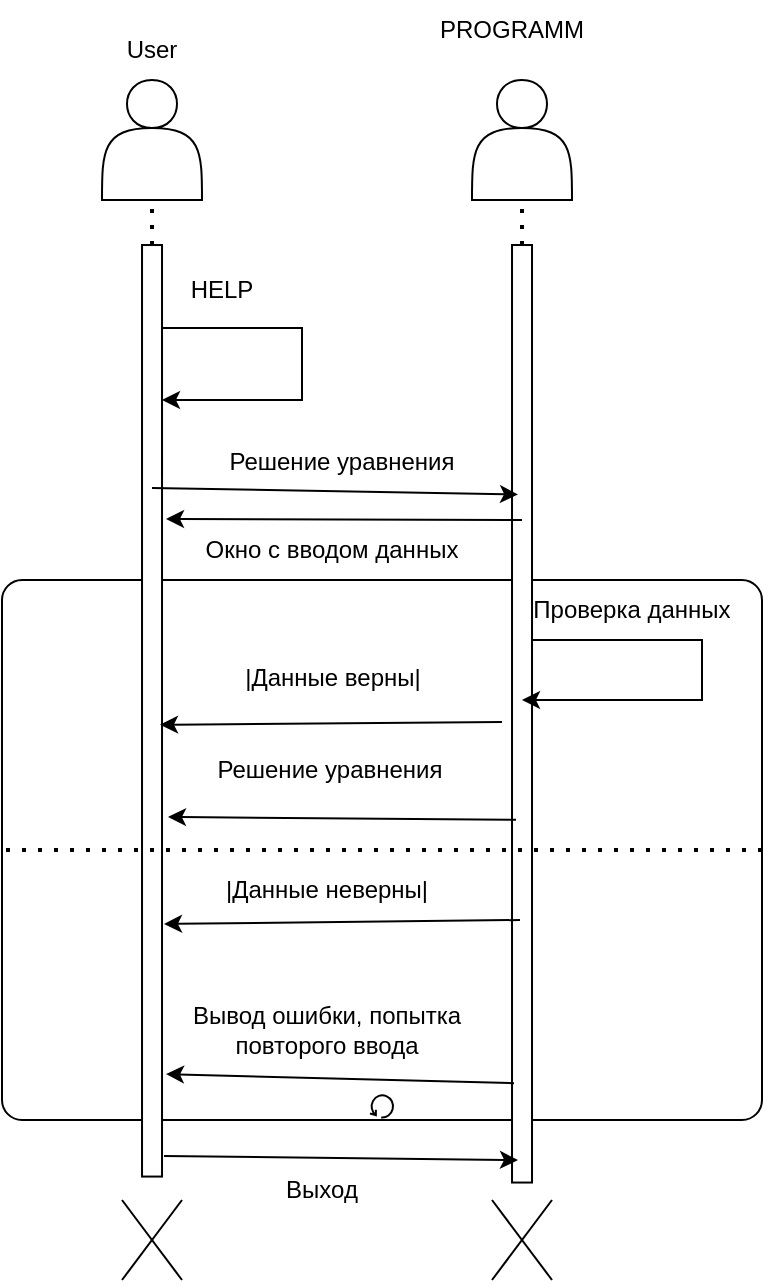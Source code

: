 <mxfile version="24.5.1" type="device">
  <diagram id="R2lEEEUBdFMjLlhIrx00" name="Page-1">
    <mxGraphModel dx="1434" dy="756" grid="1" gridSize="10" guides="1" tooltips="1" connect="1" arrows="1" fold="1" page="1" pageScale="1" pageWidth="850" pageHeight="1100" math="0" shadow="0" extFonts="Permanent Marker^https://fonts.googleapis.com/css?family=Permanent+Marker">
      <root>
        <mxCell id="0" />
        <mxCell id="1" parent="0" />
        <mxCell id="vaIkxIb_hiFEB-Fg-ET5-41" value="" style="points=[[0.25,0,0],[0.5,0,0],[0.75,0,0],[1,0.25,0],[1,0.5,0],[1,0.75,0],[0.75,1,0],[0.5,1,0],[0.25,1,0],[0,0.75,0],[0,0.5,0],[0,0.25,0]];shape=mxgraph.bpmn.task;whiteSpace=wrap;rectStyle=rounded;size=10;html=1;container=1;expand=0;collapsible=0;taskMarker=abstract;isLoopStandard=1;" vertex="1" parent="1">
          <mxGeometry x="170" y="370" width="380" height="270" as="geometry" />
        </mxCell>
        <mxCell id="vaIkxIb_hiFEB-Fg-ET5-32" value="Проверка данных" style="text;html=1;align=center;verticalAlign=middle;whiteSpace=wrap;rounded=0;" vertex="1" parent="vaIkxIb_hiFEB-Fg-ET5-41">
          <mxGeometry x="260" width="110" height="30" as="geometry" />
        </mxCell>
        <mxCell id="vaIkxIb_hiFEB-Fg-ET5-1" value="" style="shape=actor;whiteSpace=wrap;html=1;" vertex="1" parent="1">
          <mxGeometry x="220" y="120" width="50" height="60" as="geometry" />
        </mxCell>
        <mxCell id="vaIkxIb_hiFEB-Fg-ET5-2" value="User" style="text;html=1;align=center;verticalAlign=middle;whiteSpace=wrap;rounded=0;" vertex="1" parent="1">
          <mxGeometry x="215" y="90.0" width="60" height="30" as="geometry" />
        </mxCell>
        <mxCell id="vaIkxIb_hiFEB-Fg-ET5-3" value="" style="rounded=0;whiteSpace=wrap;html=1;rotation=-90;" vertex="1" parent="1">
          <mxGeometry x="12.13" y="430.4" width="465.77" height="10" as="geometry" />
        </mxCell>
        <mxCell id="vaIkxIb_hiFEB-Fg-ET5-12" value="HELP" style="text;html=1;align=center;verticalAlign=middle;whiteSpace=wrap;rounded=0;" vertex="1" parent="1">
          <mxGeometry x="250" y="210.0" width="60" height="30" as="geometry" />
        </mxCell>
        <mxCell id="vaIkxIb_hiFEB-Fg-ET5-13" value="" style="shape=actor;whiteSpace=wrap;html=1;" vertex="1" parent="1">
          <mxGeometry x="405" y="120" width="50" height="60" as="geometry" />
        </mxCell>
        <mxCell id="vaIkxIb_hiFEB-Fg-ET5-15" value="PROGRAMM" style="text;html=1;align=center;verticalAlign=middle;whiteSpace=wrap;rounded=0;" vertex="1" parent="1">
          <mxGeometry x="380" y="80" width="90" height="30" as="geometry" />
        </mxCell>
        <mxCell id="vaIkxIb_hiFEB-Fg-ET5-16" value="" style="endArrow=none;dashed=1;html=1;dashPattern=1 3;strokeWidth=2;rounded=0;exitX=1;exitY=0.5;exitDx=0;exitDy=0;entryX=0.5;entryY=1;entryDx=0;entryDy=0;" edge="1" parent="1" source="vaIkxIb_hiFEB-Fg-ET5-3" target="vaIkxIb_hiFEB-Fg-ET5-1">
          <mxGeometry width="50" height="50" relative="1" as="geometry">
            <mxPoint x="400" y="210" as="sourcePoint" />
            <mxPoint x="450" y="160" as="targetPoint" />
          </mxGeometry>
        </mxCell>
        <mxCell id="vaIkxIb_hiFEB-Fg-ET5-17" style="edgeStyle=orthogonalEdgeStyle;rounded=0;orthogonalLoop=1;jettySize=auto;html=1;exitX=0.75;exitY=1;exitDx=0;exitDy=0;" edge="1" parent="1" source="vaIkxIb_hiFEB-Fg-ET5-3">
          <mxGeometry relative="1" as="geometry">
            <mxPoint x="250" y="280" as="targetPoint" />
            <Array as="points">
              <mxPoint x="320" y="244" />
              <mxPoint x="320" y="280" />
              <mxPoint x="250" y="280" />
            </Array>
          </mxGeometry>
        </mxCell>
        <mxCell id="vaIkxIb_hiFEB-Fg-ET5-19" value="" style="rounded=0;whiteSpace=wrap;html=1;rotation=-90;" vertex="1" parent="1">
          <mxGeometry x="195.63" y="431.89" width="468.76" height="10" as="geometry" />
        </mxCell>
        <mxCell id="vaIkxIb_hiFEB-Fg-ET5-21" value="" style="endArrow=none;dashed=1;html=1;dashPattern=1 3;strokeWidth=2;rounded=0;entryX=0.5;entryY=1;entryDx=0;entryDy=0;exitX=1;exitY=0.5;exitDx=0;exitDy=0;" edge="1" parent="1" source="vaIkxIb_hiFEB-Fg-ET5-19" target="vaIkxIb_hiFEB-Fg-ET5-13">
          <mxGeometry width="50" height="50" relative="1" as="geometry">
            <mxPoint x="400" y="210" as="sourcePoint" />
            <mxPoint x="450" y="160" as="targetPoint" />
          </mxGeometry>
        </mxCell>
        <mxCell id="vaIkxIb_hiFEB-Fg-ET5-22" value="Решение уравнения" style="text;html=1;align=center;verticalAlign=middle;whiteSpace=wrap;rounded=0;" vertex="1" parent="1">
          <mxGeometry x="275" y="296.25" width="130" height="30" as="geometry" />
        </mxCell>
        <mxCell id="vaIkxIb_hiFEB-Fg-ET5-24" value="Окно с вводом данных" style="text;html=1;align=center;verticalAlign=middle;whiteSpace=wrap;rounded=0;" vertex="1" parent="1">
          <mxGeometry x="265" y="340" width="140" height="30" as="geometry" />
        </mxCell>
        <mxCell id="vaIkxIb_hiFEB-Fg-ET5-25" value="" style="endArrow=classic;html=1;rounded=0;entryX=0.734;entryY=0.299;entryDx=0;entryDy=0;entryPerimeter=0;" edge="1" parent="1" target="vaIkxIb_hiFEB-Fg-ET5-19">
          <mxGeometry width="50" height="50" relative="1" as="geometry">
            <mxPoint x="245" y="324" as="sourcePoint" />
            <mxPoint x="465" y="370" as="targetPoint" />
          </mxGeometry>
        </mxCell>
        <mxCell id="vaIkxIb_hiFEB-Fg-ET5-26" value="" style="endArrow=classic;html=1;rounded=0;entryX=0.706;entryY=1.199;entryDx=0;entryDy=0;entryPerimeter=0;" edge="1" parent="1" target="vaIkxIb_hiFEB-Fg-ET5-3">
          <mxGeometry width="50" height="50" relative="1" as="geometry">
            <mxPoint x="430" y="340" as="sourcePoint" />
            <mxPoint x="465" y="370" as="targetPoint" />
          </mxGeometry>
        </mxCell>
        <mxCell id="vaIkxIb_hiFEB-Fg-ET5-29" value="|Данные верны|" style="text;html=1;align=center;verticalAlign=middle;whiteSpace=wrap;rounded=0;" vertex="1" parent="1">
          <mxGeometry x="282.5" y="404.01" width="105" height="30" as="geometry" />
        </mxCell>
        <mxCell id="vaIkxIb_hiFEB-Fg-ET5-30" value="" style="endArrow=classic;html=1;rounded=0;entryX=0.485;entryY=0.899;entryDx=0;entryDy=0;entryPerimeter=0;" edge="1" parent="1" target="vaIkxIb_hiFEB-Fg-ET5-3">
          <mxGeometry width="50" height="50" relative="1" as="geometry">
            <mxPoint x="420" y="441" as="sourcePoint" />
            <mxPoint x="465" y="370" as="targetPoint" />
          </mxGeometry>
        </mxCell>
        <mxCell id="vaIkxIb_hiFEB-Fg-ET5-31" style="edgeStyle=orthogonalEdgeStyle;rounded=0;orthogonalLoop=1;jettySize=auto;html=1;exitX=0.5;exitY=1;exitDx=0;exitDy=0;" edge="1" parent="1" source="vaIkxIb_hiFEB-Fg-ET5-19">
          <mxGeometry relative="1" as="geometry">
            <mxPoint x="430" y="430" as="targetPoint" />
            <Array as="points">
              <mxPoint x="435" y="400" />
              <mxPoint x="520" y="400" />
              <mxPoint x="520" y="430" />
            </Array>
          </mxGeometry>
        </mxCell>
        <mxCell id="vaIkxIb_hiFEB-Fg-ET5-33" value="" style="endArrow=classic;html=1;rounded=0;exitX=0.387;exitY=0.199;exitDx=0;exitDy=0;exitPerimeter=0;entryX=0.386;entryY=1.299;entryDx=0;entryDy=0;entryPerimeter=0;" edge="1" parent="1" source="vaIkxIb_hiFEB-Fg-ET5-19" target="vaIkxIb_hiFEB-Fg-ET5-3">
          <mxGeometry width="50" height="50" relative="1" as="geometry">
            <mxPoint x="370" y="406" as="sourcePoint" />
            <mxPoint x="465" y="370" as="targetPoint" />
          </mxGeometry>
        </mxCell>
        <mxCell id="vaIkxIb_hiFEB-Fg-ET5-34" value="Решение уравнения" style="text;html=1;align=center;verticalAlign=middle;whiteSpace=wrap;rounded=0;" vertex="1" parent="1">
          <mxGeometry x="270" y="450" width="127.5" height="30" as="geometry" />
        </mxCell>
        <mxCell id="vaIkxIb_hiFEB-Fg-ET5-36" value="" style="endArrow=none;dashed=1;html=1;dashPattern=1 3;strokeWidth=2;rounded=0;exitX=1;exitY=0.5;exitDx=0;exitDy=0;exitPerimeter=0;entryX=0;entryY=0.5;entryDx=0;entryDy=0;entryPerimeter=0;" edge="1" parent="1" source="vaIkxIb_hiFEB-Fg-ET5-41" target="vaIkxIb_hiFEB-Fg-ET5-41">
          <mxGeometry width="50" height="50" relative="1" as="geometry">
            <mxPoint x="480" y="500" as="sourcePoint" />
            <mxPoint x="170" y="500" as="targetPoint" />
          </mxGeometry>
        </mxCell>
        <mxCell id="vaIkxIb_hiFEB-Fg-ET5-37" value="" style="endArrow=classic;html=1;rounded=0;exitX=0.225;exitY=0.499;exitDx=0;exitDy=0;exitPerimeter=0;entryX=0.226;entryY=1.199;entryDx=0;entryDy=0;entryPerimeter=0;" edge="1" parent="1">
          <mxGeometry width="50" height="50" relative="1" as="geometry">
            <mxPoint x="429" y="540.003" as="sourcePoint" />
            <mxPoint x="251.005" y="541.989" as="targetPoint" />
          </mxGeometry>
        </mxCell>
        <mxCell id="vaIkxIb_hiFEB-Fg-ET5-38" value="|Данные неверны|" style="text;html=1;align=center;verticalAlign=middle;whiteSpace=wrap;rounded=0;" vertex="1" parent="1">
          <mxGeometry x="275" y="510" width="115" height="30" as="geometry" />
        </mxCell>
        <mxCell id="vaIkxIb_hiFEB-Fg-ET5-39" value="" style="endArrow=classic;html=1;rounded=0;exitX=0.106;exitY=0.099;exitDx=0;exitDy=0;exitPerimeter=0;entryX=0.11;entryY=1.199;entryDx=0;entryDy=0;entryPerimeter=0;" edge="1" parent="1" source="vaIkxIb_hiFEB-Fg-ET5-19" target="vaIkxIb_hiFEB-Fg-ET5-3">
          <mxGeometry width="50" height="50" relative="1" as="geometry">
            <mxPoint x="275" y="636" as="sourcePoint" />
            <mxPoint x="250" y="560" as="targetPoint" />
          </mxGeometry>
        </mxCell>
        <mxCell id="vaIkxIb_hiFEB-Fg-ET5-40" value="Вывод ошибки, попытка повторого ввода" style="text;html=1;align=center;verticalAlign=middle;whiteSpace=wrap;rounded=0;" vertex="1" parent="1">
          <mxGeometry x="241.25" y="580" width="182.5" height="30" as="geometry" />
        </mxCell>
        <mxCell id="vaIkxIb_hiFEB-Fg-ET5-42" value="" style="endArrow=classic;html=1;rounded=0;exitX=0.022;exitY=1.098;exitDx=0;exitDy=0;exitPerimeter=0;entryX=0.024;entryY=0.299;entryDx=0;entryDy=0;entryPerimeter=0;" edge="1" parent="1" source="vaIkxIb_hiFEB-Fg-ET5-3" target="vaIkxIb_hiFEB-Fg-ET5-19">
          <mxGeometry width="50" height="50" relative="1" as="geometry">
            <mxPoint x="282.5" y="726" as="sourcePoint" />
            <mxPoint x="377.5" y="690" as="targetPoint" />
          </mxGeometry>
        </mxCell>
        <mxCell id="vaIkxIb_hiFEB-Fg-ET5-43" value="Выход" style="text;html=1;align=center;verticalAlign=middle;whiteSpace=wrap;rounded=0;" vertex="1" parent="1">
          <mxGeometry x="300" y="660.0" width="60" height="30" as="geometry" />
        </mxCell>
        <mxCell id="vaIkxIb_hiFEB-Fg-ET5-44" value="" style="endArrow=none;html=1;rounded=0;" edge="1" parent="1">
          <mxGeometry width="50" height="50" relative="1" as="geometry">
            <mxPoint x="230" y="720" as="sourcePoint" />
            <mxPoint x="260" y="680" as="targetPoint" />
          </mxGeometry>
        </mxCell>
        <mxCell id="vaIkxIb_hiFEB-Fg-ET5-45" value="" style="endArrow=none;html=1;rounded=0;" edge="1" parent="1">
          <mxGeometry width="50" height="50" relative="1" as="geometry">
            <mxPoint x="260" y="720" as="sourcePoint" />
            <mxPoint x="230" y="680" as="targetPoint" />
          </mxGeometry>
        </mxCell>
        <mxCell id="vaIkxIb_hiFEB-Fg-ET5-46" value="" style="endArrow=none;html=1;rounded=0;" edge="1" parent="1">
          <mxGeometry width="50" height="50" relative="1" as="geometry">
            <mxPoint x="415" y="720" as="sourcePoint" />
            <mxPoint x="445" y="680" as="targetPoint" />
          </mxGeometry>
        </mxCell>
        <mxCell id="vaIkxIb_hiFEB-Fg-ET5-47" value="" style="endArrow=none;html=1;rounded=0;" edge="1" parent="1">
          <mxGeometry width="50" height="50" relative="1" as="geometry">
            <mxPoint x="445" y="720" as="sourcePoint" />
            <mxPoint x="415" y="680" as="targetPoint" />
          </mxGeometry>
        </mxCell>
      </root>
    </mxGraphModel>
  </diagram>
</mxfile>
